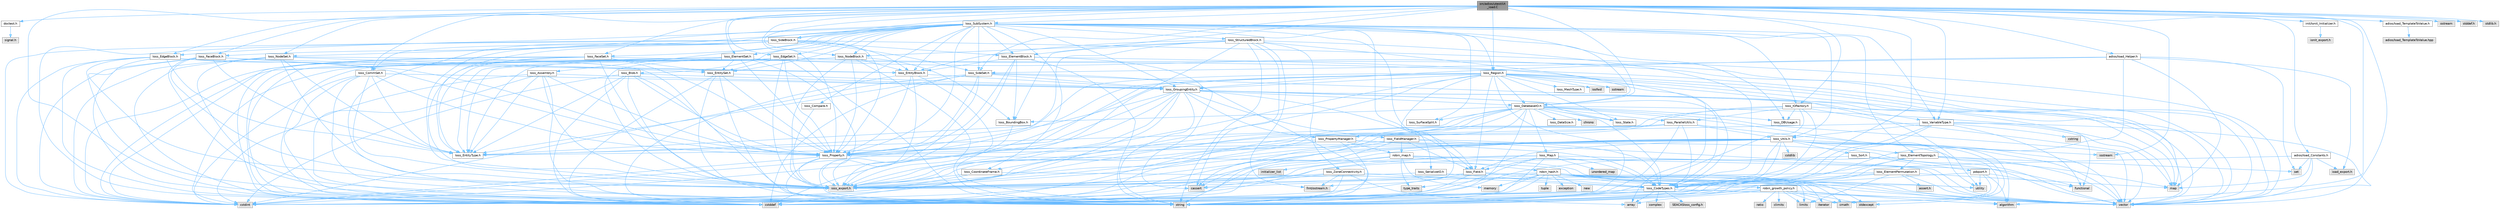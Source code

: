 digraph "src/adios/utest/Ut_ioad.C"
{
 // INTERACTIVE_SVG=YES
 // LATEX_PDF_SIZE
  bgcolor="transparent";
  edge [fontname=Helvetica,fontsize=10,labelfontname=Helvetica,labelfontsize=10];
  node [fontname=Helvetica,fontsize=10,shape=box,height=0.2,width=0.4];
  Node1 [id="Node000001",label="src/adios/utest/Ut\l_ioad.C",height=0.2,width=0.4,color="gray40", fillcolor="grey60", style="filled", fontcolor="black",tooltip=" "];
  Node1 -> Node2 [id="edge1_Node000001_Node000002",color="steelblue1",style="solid",tooltip=" "];
  Node2 [id="Node000002",label="doctest.h",height=0.2,width=0.4,color="grey40", fillcolor="white", style="filled",URL="$doctest_8h.html",tooltip=" "];
  Node2 -> Node3 [id="edge2_Node000002_Node000003",color="steelblue1",style="solid",tooltip=" "];
  Node3 [id="Node000003",label="signal.h",height=0.2,width=0.4,color="grey60", fillcolor="#E0E0E0", style="filled",tooltip=" "];
  Node1 -> Node4 [id="edge3_Node000001_Node000004",color="steelblue1",style="solid",tooltip=" "];
  Node4 [id="Node000004",label="Ioss_CodeTypes.h",height=0.2,width=0.4,color="grey40", fillcolor="white", style="filled",URL="$Ioss__CodeTypes_8h.html",tooltip=" "];
  Node4 -> Node5 [id="edge4_Node000004_Node000005",color="steelblue1",style="solid",tooltip=" "];
  Node5 [id="Node000005",label="array",height=0.2,width=0.4,color="grey60", fillcolor="#E0E0E0", style="filled",tooltip=" "];
  Node4 -> Node6 [id="edge5_Node000004_Node000006",color="steelblue1",style="solid",tooltip=" "];
  Node6 [id="Node000006",label="cstddef",height=0.2,width=0.4,color="grey60", fillcolor="#E0E0E0", style="filled",tooltip=" "];
  Node4 -> Node7 [id="edge6_Node000004_Node000007",color="steelblue1",style="solid",tooltip=" "];
  Node7 [id="Node000007",label="cstdint",height=0.2,width=0.4,color="grey60", fillcolor="#E0E0E0", style="filled",tooltip=" "];
  Node4 -> Node8 [id="edge7_Node000004_Node000008",color="steelblue1",style="solid",tooltip=" "];
  Node8 [id="Node000008",label="string",height=0.2,width=0.4,color="grey60", fillcolor="#E0E0E0", style="filled",tooltip=" "];
  Node4 -> Node9 [id="edge8_Node000004_Node000009",color="steelblue1",style="solid",tooltip=" "];
  Node9 [id="Node000009",label="vector",height=0.2,width=0.4,color="grey60", fillcolor="#E0E0E0", style="filled",tooltip=" "];
  Node4 -> Node10 [id="edge9_Node000004_Node000010",color="steelblue1",style="solid",tooltip=" "];
  Node10 [id="Node000010",label="SEACASIoss_config.h",height=0.2,width=0.4,color="grey60", fillcolor="#E0E0E0", style="filled",tooltip=" "];
  Node4 -> Node11 [id="edge10_Node000004_Node000011",color="steelblue1",style="solid",tooltip=" "];
  Node11 [id="Node000011",label="complex",height=0.2,width=0.4,color="grey60", fillcolor="#E0E0E0", style="filled",tooltip=" "];
  Node1 -> Node12 [id="edge11_Node000001_Node000012",color="steelblue1",style="solid",tooltip=" "];
  Node12 [id="Node000012",label="Ioss_CommSet.h",height=0.2,width=0.4,color="grey40", fillcolor="white", style="filled",URL="$Ioss__CommSet_8h.html",tooltip=" "];
  Node12 -> Node13 [id="edge12_Node000012_Node000013",color="steelblue1",style="solid",tooltip=" "];
  Node13 [id="Node000013",label="ioss_export.h",height=0.2,width=0.4,color="grey60", fillcolor="#E0E0E0", style="filled",tooltip=" "];
  Node12 -> Node14 [id="edge13_Node000012_Node000014",color="steelblue1",style="solid",tooltip=" "];
  Node14 [id="Node000014",label="Ioss_EntityType.h",height=0.2,width=0.4,color="grey40", fillcolor="white", style="filled",URL="$Ioss__EntityType_8h.html",tooltip=" "];
  Node12 -> Node15 [id="edge14_Node000012_Node000015",color="steelblue1",style="solid",tooltip=" "];
  Node15 [id="Node000015",label="Ioss_GroupingEntity.h",height=0.2,width=0.4,color="grey40", fillcolor="white", style="filled",URL="$Ioss__GroupingEntity_8h.html",tooltip=" "];
  Node15 -> Node13 [id="edge15_Node000015_Node000013",color="steelblue1",style="solid",tooltip=" "];
  Node15 -> Node4 [id="edge16_Node000015_Node000004",color="steelblue1",style="solid",tooltip=" "];
  Node15 -> Node16 [id="edge17_Node000015_Node000016",color="steelblue1",style="solid",tooltip=" "];
  Node16 [id="Node000016",label="Ioss_DatabaseIO.h",height=0.2,width=0.4,color="grey40", fillcolor="white", style="filled",URL="$Ioss__DatabaseIO_8h.html",tooltip=" "];
  Node16 -> Node13 [id="edge18_Node000016_Node000013",color="steelblue1",style="solid",tooltip=" "];
  Node16 -> Node17 [id="edge19_Node000016_Node000017",color="steelblue1",style="solid",tooltip=" "];
  Node17 [id="Node000017",label="Ioss_BoundingBox.h",height=0.2,width=0.4,color="grey40", fillcolor="white", style="filled",URL="$Ioss__BoundingBox_8h.html",tooltip=" "];
  Node17 -> Node13 [id="edge20_Node000017_Node000013",color="steelblue1",style="solid",tooltip=" "];
  Node16 -> Node4 [id="edge21_Node000016_Node000004",color="steelblue1",style="solid",tooltip=" "];
  Node16 -> Node18 [id="edge22_Node000016_Node000018",color="steelblue1",style="solid",tooltip=" "];
  Node18 [id="Node000018",label="Ioss_DBUsage.h",height=0.2,width=0.4,color="grey40", fillcolor="white", style="filled",URL="$Ioss__DBUsage_8h.html",tooltip=" "];
  Node16 -> Node19 [id="edge23_Node000016_Node000019",color="steelblue1",style="solid",tooltip=" "];
  Node19 [id="Node000019",label="Ioss_DataSize.h",height=0.2,width=0.4,color="grey40", fillcolor="white", style="filled",URL="$Ioss__DataSize_8h.html",tooltip=" "];
  Node16 -> Node14 [id="edge24_Node000016_Node000014",color="steelblue1",style="solid",tooltip=" "];
  Node16 -> Node20 [id="edge25_Node000016_Node000020",color="steelblue1",style="solid",tooltip=" "];
  Node20 [id="Node000020",label="Ioss_Map.h",height=0.2,width=0.4,color="grey40", fillcolor="white", style="filled",URL="$Ioss__Map_8h.html",tooltip=" "];
  Node20 -> Node13 [id="edge26_Node000020_Node000013",color="steelblue1",style="solid",tooltip=" "];
  Node20 -> Node4 [id="edge27_Node000020_Node000004",color="steelblue1",style="solid",tooltip=" "];
  Node20 -> Node21 [id="edge28_Node000020_Node000021",color="steelblue1",style="solid",tooltip=" "];
  Node21 [id="Node000021",label="Ioss_Field.h",height=0.2,width=0.4,color="grey40", fillcolor="white", style="filled",URL="$Ioss__Field_8h.html",tooltip=" "];
  Node21 -> Node13 [id="edge29_Node000021_Node000013",color="steelblue1",style="solid",tooltip=" "];
  Node21 -> Node4 [id="edge30_Node000021_Node000004",color="steelblue1",style="solid",tooltip=" "];
  Node21 -> Node6 [id="edge31_Node000021_Node000006",color="steelblue1",style="solid",tooltip=" "];
  Node21 -> Node8 [id="edge32_Node000021_Node000008",color="steelblue1",style="solid",tooltip=" "];
  Node21 -> Node9 [id="edge33_Node000021_Node000009",color="steelblue1",style="solid",tooltip=" "];
  Node20 -> Node6 [id="edge34_Node000020_Node000006",color="steelblue1",style="solid",tooltip=" "];
  Node20 -> Node7 [id="edge35_Node000020_Node000007",color="steelblue1",style="solid",tooltip=" "];
  Node20 -> Node8 [id="edge36_Node000020_Node000008",color="steelblue1",style="solid",tooltip=" "];
  Node20 -> Node9 [id="edge37_Node000020_Node000009",color="steelblue1",style="solid",tooltip=" "];
  Node20 -> Node22 [id="edge38_Node000020_Node000022",color="steelblue1",style="solid",tooltip=" "];
  Node22 [id="Node000022",label="unordered_map",height=0.2,width=0.4,color="grey60", fillcolor="#E0E0E0", style="filled",tooltip=" "];
  Node16 -> Node23 [id="edge39_Node000016_Node000023",color="steelblue1",style="solid",tooltip=" "];
  Node23 [id="Node000023",label="Ioss_ParallelUtils.h",height=0.2,width=0.4,color="grey40", fillcolor="white", style="filled",URL="$Ioss__ParallelUtils_8h.html",tooltip=" "];
  Node23 -> Node13 [id="edge40_Node000023_Node000013",color="steelblue1",style="solid",tooltip=" "];
  Node23 -> Node4 [id="edge41_Node000023_Node000004",color="steelblue1",style="solid",tooltip=" "];
  Node23 -> Node24 [id="edge42_Node000023_Node000024",color="steelblue1",style="solid",tooltip=" "];
  Node24 [id="Node000024",label="Ioss_Utils.h",height=0.2,width=0.4,color="grey40", fillcolor="white", style="filled",URL="$Ioss__Utils_8h.html",tooltip=" "];
  Node24 -> Node13 [id="edge43_Node000024_Node000013",color="steelblue1",style="solid",tooltip=" "];
  Node24 -> Node4 [id="edge44_Node000024_Node000004",color="steelblue1",style="solid",tooltip=" "];
  Node24 -> Node25 [id="edge45_Node000024_Node000025",color="steelblue1",style="solid",tooltip=" "];
  Node25 [id="Node000025",label="Ioss_ElementTopology.h",height=0.2,width=0.4,color="grey40", fillcolor="white", style="filled",URL="$Ioss__ElementTopology_8h.html",tooltip=" "];
  Node25 -> Node13 [id="edge46_Node000025_Node000013",color="steelblue1",style="solid",tooltip=" "];
  Node25 -> Node4 [id="edge47_Node000025_Node000004",color="steelblue1",style="solid",tooltip=" "];
  Node25 -> Node26 [id="edge48_Node000025_Node000026",color="steelblue1",style="solid",tooltip=" "];
  Node26 [id="Node000026",label="Ioss_ElementPermutation.h",height=0.2,width=0.4,color="grey40", fillcolor="white", style="filled",URL="$Ioss__ElementPermutation_8h.html",tooltip=" "];
  Node26 -> Node13 [id="edge49_Node000026_Node000013",color="steelblue1",style="solid",tooltip=" "];
  Node26 -> Node4 [id="edge50_Node000026_Node000004",color="steelblue1",style="solid",tooltip=" "];
  Node26 -> Node27 [id="edge51_Node000026_Node000027",color="steelblue1",style="solid",tooltip=" "];
  Node27 [id="Node000027",label="assert.h",height=0.2,width=0.4,color="grey60", fillcolor="#E0E0E0", style="filled",tooltip=" "];
  Node26 -> Node28 [id="edge52_Node000026_Node000028",color="steelblue1",style="solid",tooltip=" "];
  Node28 [id="Node000028",label="limits",height=0.2,width=0.4,color="grey60", fillcolor="#E0E0E0", style="filled",tooltip=" "];
  Node26 -> Node29 [id="edge53_Node000026_Node000029",color="steelblue1",style="solid",tooltip=" "];
  Node29 [id="Node000029",label="map",height=0.2,width=0.4,color="grey60", fillcolor="#E0E0E0", style="filled",tooltip=" "];
  Node26 -> Node8 [id="edge54_Node000026_Node000008",color="steelblue1",style="solid",tooltip=" "];
  Node26 -> Node9 [id="edge55_Node000026_Node000009",color="steelblue1",style="solid",tooltip=" "];
  Node25 -> Node29 [id="edge56_Node000025_Node000029",color="steelblue1",style="solid",tooltip=" "];
  Node25 -> Node30 [id="edge57_Node000025_Node000030",color="steelblue1",style="solid",tooltip=" "];
  Node30 [id="Node000030",label="set",height=0.2,width=0.4,color="grey60", fillcolor="#E0E0E0", style="filled",tooltip=" "];
  Node25 -> Node8 [id="edge58_Node000025_Node000008",color="steelblue1",style="solid",tooltip=" "];
  Node25 -> Node9 [id="edge59_Node000025_Node000009",color="steelblue1",style="solid",tooltip=" "];
  Node24 -> Node14 [id="edge60_Node000024_Node000014",color="steelblue1",style="solid",tooltip=" "];
  Node24 -> Node21 [id="edge61_Node000024_Node000021",color="steelblue1",style="solid",tooltip=" "];
  Node24 -> Node31 [id="edge62_Node000024_Node000031",color="steelblue1",style="solid",tooltip=" "];
  Node31 [id="Node000031",label="Ioss_Property.h",height=0.2,width=0.4,color="grey40", fillcolor="white", style="filled",URL="$Ioss__Property_8h.html",tooltip=" "];
  Node31 -> Node13 [id="edge63_Node000031_Node000013",color="steelblue1",style="solid",tooltip=" "];
  Node31 -> Node7 [id="edge64_Node000031_Node000007",color="steelblue1",style="solid",tooltip=" "];
  Node31 -> Node8 [id="edge65_Node000031_Node000008",color="steelblue1",style="solid",tooltip=" "];
  Node31 -> Node9 [id="edge66_Node000031_Node000009",color="steelblue1",style="solid",tooltip=" "];
  Node24 -> Node32 [id="edge67_Node000024_Node000032",color="steelblue1",style="solid",tooltip=" "];
  Node32 [id="Node000032",label="Ioss_Sort.h",height=0.2,width=0.4,color="grey40", fillcolor="white", style="filled",URL="$Ioss__Sort_8h.html",tooltip=" "];
  Node32 -> Node33 [id="edge68_Node000032_Node000033",color="steelblue1",style="solid",tooltip=" "];
  Node33 [id="Node000033",label="pdqsort.h",height=0.2,width=0.4,color="grey40", fillcolor="white", style="filled",URL="$pdqsort_8h.html",tooltip=" "];
  Node33 -> Node34 [id="edge69_Node000033_Node000034",color="steelblue1",style="solid",tooltip=" "];
  Node34 [id="Node000034",label="algorithm",height=0.2,width=0.4,color="grey60", fillcolor="#E0E0E0", style="filled",tooltip=" "];
  Node33 -> Node6 [id="edge70_Node000033_Node000006",color="steelblue1",style="solid",tooltip=" "];
  Node33 -> Node35 [id="edge71_Node000033_Node000035",color="steelblue1",style="solid",tooltip=" "];
  Node35 [id="Node000035",label="functional",height=0.2,width=0.4,color="grey60", fillcolor="#E0E0E0", style="filled",tooltip=" "];
  Node33 -> Node36 [id="edge72_Node000033_Node000036",color="steelblue1",style="solid",tooltip=" "];
  Node36 [id="Node000036",label="iterator",height=0.2,width=0.4,color="grey60", fillcolor="#E0E0E0", style="filled",tooltip=" "];
  Node33 -> Node37 [id="edge73_Node000033_Node000037",color="steelblue1",style="solid",tooltip=" "];
  Node37 [id="Node000037",label="utility",height=0.2,width=0.4,color="grey60", fillcolor="#E0E0E0", style="filled",tooltip=" "];
  Node32 -> Node6 [id="edge74_Node000032_Node000006",color="steelblue1",style="solid",tooltip=" "];
  Node32 -> Node9 [id="edge75_Node000032_Node000009",color="steelblue1",style="solid",tooltip=" "];
  Node24 -> Node34 [id="edge76_Node000024_Node000034",color="steelblue1",style="solid",tooltip=" "];
  Node24 -> Node38 [id="edge77_Node000024_Node000038",color="steelblue1",style="solid",tooltip=" "];
  Node38 [id="Node000038",label="cassert",height=0.2,width=0.4,color="grey60", fillcolor="#E0E0E0", style="filled",tooltip=" "];
  Node24 -> Node39 [id="edge78_Node000024_Node000039",color="steelblue1",style="solid",tooltip=" "];
  Node39 [id="Node000039",label="cmath",height=0.2,width=0.4,color="grey60", fillcolor="#E0E0E0", style="filled",tooltip=" "];
  Node24 -> Node6 [id="edge79_Node000024_Node000006",color="steelblue1",style="solid",tooltip=" "];
  Node24 -> Node7 [id="edge80_Node000024_Node000007",color="steelblue1",style="solid",tooltip=" "];
  Node24 -> Node40 [id="edge81_Node000024_Node000040",color="steelblue1",style="solid",tooltip=" "];
  Node40 [id="Node000040",label="cstdlib",height=0.2,width=0.4,color="grey60", fillcolor="#E0E0E0", style="filled",tooltip=" "];
  Node24 -> Node41 [id="edge82_Node000024_Node000041",color="steelblue1",style="solid",tooltip=" "];
  Node41 [id="Node000041",label="iostream",height=0.2,width=0.4,color="grey60", fillcolor="#E0E0E0", style="filled",tooltip=" "];
  Node24 -> Node42 [id="edge83_Node000024_Node000042",color="steelblue1",style="solid",tooltip=" "];
  Node42 [id="Node000042",label="stdexcept",height=0.2,width=0.4,color="grey60", fillcolor="#E0E0E0", style="filled",tooltip=" "];
  Node24 -> Node8 [id="edge84_Node000024_Node000008",color="steelblue1",style="solid",tooltip=" "];
  Node24 -> Node9 [id="edge85_Node000024_Node000009",color="steelblue1",style="solid",tooltip=" "];
  Node23 -> Node38 [id="edge86_Node000023_Node000038",color="steelblue1",style="solid",tooltip=" "];
  Node23 -> Node6 [id="edge87_Node000023_Node000006",color="steelblue1",style="solid",tooltip=" "];
  Node23 -> Node8 [id="edge88_Node000023_Node000008",color="steelblue1",style="solid",tooltip=" "];
  Node23 -> Node9 [id="edge89_Node000023_Node000009",color="steelblue1",style="solid",tooltip=" "];
  Node16 -> Node43 [id="edge90_Node000016_Node000043",color="steelblue1",style="solid",tooltip=" "];
  Node43 [id="Node000043",label="Ioss_PropertyManager.h",height=0.2,width=0.4,color="grey40", fillcolor="white", style="filled",URL="$Ioss__PropertyManager_8h.html",tooltip=" "];
  Node43 -> Node13 [id="edge91_Node000043_Node000013",color="steelblue1",style="solid",tooltip=" "];
  Node43 -> Node4 [id="edge92_Node000043_Node000004",color="steelblue1",style="solid",tooltip=" "];
  Node43 -> Node31 [id="edge93_Node000043_Node000031",color="steelblue1",style="solid",tooltip=" "];
  Node43 -> Node6 [id="edge94_Node000043_Node000006",color="steelblue1",style="solid",tooltip=" "];
  Node43 -> Node8 [id="edge95_Node000043_Node000008",color="steelblue1",style="solid",tooltip=" "];
  Node43 -> Node9 [id="edge96_Node000043_Node000009",color="steelblue1",style="solid",tooltip=" "];
  Node43 -> Node44 [id="edge97_Node000043_Node000044",color="steelblue1",style="solid",tooltip=" "];
  Node44 [id="Node000044",label="robin_map.h",height=0.2,width=0.4,color="grey40", fillcolor="white", style="filled",URL="$robin__map_8h.html",tooltip=" "];
  Node44 -> Node6 [id="edge98_Node000044_Node000006",color="steelblue1",style="solid",tooltip=" "];
  Node44 -> Node35 [id="edge99_Node000044_Node000035",color="steelblue1",style="solid",tooltip=" "];
  Node44 -> Node45 [id="edge100_Node000044_Node000045",color="steelblue1",style="solid",tooltip=" "];
  Node45 [id="Node000045",label="initializer_list",height=0.2,width=0.4,color="grey60", fillcolor="#E0E0E0", style="filled",tooltip=" "];
  Node44 -> Node46 [id="edge101_Node000044_Node000046",color="steelblue1",style="solid",tooltip=" "];
  Node46 [id="Node000046",label="memory",height=0.2,width=0.4,color="grey60", fillcolor="#E0E0E0", style="filled",tooltip=" "];
  Node44 -> Node47 [id="edge102_Node000044_Node000047",color="steelblue1",style="solid",tooltip=" "];
  Node47 [id="Node000047",label="type_traits",height=0.2,width=0.4,color="grey60", fillcolor="#E0E0E0", style="filled",tooltip=" "];
  Node44 -> Node37 [id="edge103_Node000044_Node000037",color="steelblue1",style="solid",tooltip=" "];
  Node44 -> Node48 [id="edge104_Node000044_Node000048",color="steelblue1",style="solid",tooltip=" "];
  Node48 [id="Node000048",label="robin_hash.h",height=0.2,width=0.4,color="grey40", fillcolor="white", style="filled",URL="$robin__hash_8h.html",tooltip=" "];
  Node48 -> Node34 [id="edge105_Node000048_Node000034",color="steelblue1",style="solid",tooltip=" "];
  Node48 -> Node38 [id="edge106_Node000048_Node000038",color="steelblue1",style="solid",tooltip=" "];
  Node48 -> Node39 [id="edge107_Node000048_Node000039",color="steelblue1",style="solid",tooltip=" "];
  Node48 -> Node6 [id="edge108_Node000048_Node000006",color="steelblue1",style="solid",tooltip=" "];
  Node48 -> Node7 [id="edge109_Node000048_Node000007",color="steelblue1",style="solid",tooltip=" "];
  Node48 -> Node49 [id="edge110_Node000048_Node000049",color="steelblue1",style="solid",tooltip=" "];
  Node49 [id="Node000049",label="exception",height=0.2,width=0.4,color="grey60", fillcolor="#E0E0E0", style="filled",tooltip=" "];
  Node48 -> Node36 [id="edge111_Node000048_Node000036",color="steelblue1",style="solid",tooltip=" "];
  Node48 -> Node28 [id="edge112_Node000048_Node000028",color="steelblue1",style="solid",tooltip=" "];
  Node48 -> Node46 [id="edge113_Node000048_Node000046",color="steelblue1",style="solid",tooltip=" "];
  Node48 -> Node50 [id="edge114_Node000048_Node000050",color="steelblue1",style="solid",tooltip=" "];
  Node50 [id="Node000050",label="new",height=0.2,width=0.4,color="grey60", fillcolor="#E0E0E0", style="filled",tooltip=" "];
  Node48 -> Node42 [id="edge115_Node000048_Node000042",color="steelblue1",style="solid",tooltip=" "];
  Node48 -> Node51 [id="edge116_Node000048_Node000051",color="steelblue1",style="solid",tooltip=" "];
  Node51 [id="Node000051",label="tuple",height=0.2,width=0.4,color="grey60", fillcolor="#E0E0E0", style="filled",tooltip=" "];
  Node48 -> Node47 [id="edge117_Node000048_Node000047",color="steelblue1",style="solid",tooltip=" "];
  Node48 -> Node37 [id="edge118_Node000048_Node000037",color="steelblue1",style="solid",tooltip=" "];
  Node48 -> Node9 [id="edge119_Node000048_Node000009",color="steelblue1",style="solid",tooltip=" "];
  Node48 -> Node52 [id="edge120_Node000048_Node000052",color="steelblue1",style="solid",tooltip=" "];
  Node52 [id="Node000052",label="robin_growth_policy.h",height=0.2,width=0.4,color="grey40", fillcolor="white", style="filled",URL="$robin__growth__policy_8h.html",tooltip=" "];
  Node52 -> Node34 [id="edge121_Node000052_Node000034",color="steelblue1",style="solid",tooltip=" "];
  Node52 -> Node5 [id="edge122_Node000052_Node000005",color="steelblue1",style="solid",tooltip=" "];
  Node52 -> Node53 [id="edge123_Node000052_Node000053",color="steelblue1",style="solid",tooltip=" "];
  Node53 [id="Node000053",label="climits",height=0.2,width=0.4,color="grey60", fillcolor="#E0E0E0", style="filled",tooltip=" "];
  Node52 -> Node39 [id="edge124_Node000052_Node000039",color="steelblue1",style="solid",tooltip=" "];
  Node52 -> Node6 [id="edge125_Node000052_Node000006",color="steelblue1",style="solid",tooltip=" "];
  Node52 -> Node7 [id="edge126_Node000052_Node000007",color="steelblue1",style="solid",tooltip=" "];
  Node52 -> Node36 [id="edge127_Node000052_Node000036",color="steelblue1",style="solid",tooltip=" "];
  Node52 -> Node28 [id="edge128_Node000052_Node000028",color="steelblue1",style="solid",tooltip=" "];
  Node52 -> Node54 [id="edge129_Node000052_Node000054",color="steelblue1",style="solid",tooltip=" "];
  Node54 [id="Node000054",label="ratio",height=0.2,width=0.4,color="grey60", fillcolor="#E0E0E0", style="filled",tooltip=" "];
  Node52 -> Node42 [id="edge130_Node000052_Node000042",color="steelblue1",style="solid",tooltip=" "];
  Node16 -> Node55 [id="edge131_Node000016_Node000055",color="steelblue1",style="solid",tooltip=" "];
  Node55 [id="Node000055",label="Ioss_State.h",height=0.2,width=0.4,color="grey40", fillcolor="white", style="filled",URL="$Ioss__State_8h.html",tooltip=" "];
  Node16 -> Node56 [id="edge132_Node000016_Node000056",color="steelblue1",style="solid",tooltip=" "];
  Node56 [id="Node000056",label="Ioss_SurfaceSplit.h",height=0.2,width=0.4,color="grey40", fillcolor="white", style="filled",URL="$Ioss__SurfaceSplit_8h.html",tooltip=" "];
  Node16 -> Node57 [id="edge133_Node000016_Node000057",color="steelblue1",style="solid",tooltip=" "];
  Node57 [id="Node000057",label="chrono",height=0.2,width=0.4,color="grey60", fillcolor="#E0E0E0", style="filled",tooltip=" "];
  Node16 -> Node6 [id="edge134_Node000016_Node000006",color="steelblue1",style="solid",tooltip=" "];
  Node16 -> Node7 [id="edge135_Node000016_Node000007",color="steelblue1",style="solid",tooltip=" "];
  Node16 -> Node29 [id="edge136_Node000016_Node000029",color="steelblue1",style="solid",tooltip=" "];
  Node16 -> Node8 [id="edge137_Node000016_Node000008",color="steelblue1",style="solid",tooltip=" "];
  Node16 -> Node37 [id="edge138_Node000016_Node000037",color="steelblue1",style="solid",tooltip=" "];
  Node16 -> Node9 [id="edge139_Node000016_Node000009",color="steelblue1",style="solid",tooltip=" "];
  Node15 -> Node14 [id="edge140_Node000015_Node000014",color="steelblue1",style="solid",tooltip=" "];
  Node15 -> Node21 [id="edge141_Node000015_Node000021",color="steelblue1",style="solid",tooltip=" "];
  Node15 -> Node58 [id="edge142_Node000015_Node000058",color="steelblue1",style="solid",tooltip=" "];
  Node58 [id="Node000058",label="Ioss_FieldManager.h",height=0.2,width=0.4,color="grey40", fillcolor="white", style="filled",URL="$Ioss__FieldManager_8h.html",tooltip=" "];
  Node58 -> Node13 [id="edge143_Node000058_Node000013",color="steelblue1",style="solid",tooltip=" "];
  Node58 -> Node4 [id="edge144_Node000058_Node000004",color="steelblue1",style="solid",tooltip=" "];
  Node58 -> Node21 [id="edge145_Node000058_Node000021",color="steelblue1",style="solid",tooltip=" "];
  Node58 -> Node6 [id="edge146_Node000058_Node000006",color="steelblue1",style="solid",tooltip=" "];
  Node58 -> Node8 [id="edge147_Node000058_Node000008",color="steelblue1",style="solid",tooltip=" "];
  Node58 -> Node9 [id="edge148_Node000058_Node000009",color="steelblue1",style="solid",tooltip=" "];
  Node58 -> Node44 [id="edge149_Node000058_Node000044",color="steelblue1",style="solid",tooltip=" "];
  Node15 -> Node31 [id="edge150_Node000015_Node000031",color="steelblue1",style="solid",tooltip=" "];
  Node15 -> Node43 [id="edge151_Node000015_Node000043",color="steelblue1",style="solid",tooltip=" "];
  Node15 -> Node55 [id="edge152_Node000015_Node000055",color="steelblue1",style="solid",tooltip=" "];
  Node15 -> Node59 [id="edge153_Node000015_Node000059",color="steelblue1",style="solid",tooltip=" "];
  Node59 [id="Node000059",label="Ioss_VariableType.h",height=0.2,width=0.4,color="grey40", fillcolor="white", style="filled",URL="$Ioss__VariableType_8h.html",tooltip=" "];
  Node59 -> Node13 [id="edge154_Node000059_Node000013",color="steelblue1",style="solid",tooltip=" "];
  Node59 -> Node4 [id="edge155_Node000059_Node000004",color="steelblue1",style="solid",tooltip=" "];
  Node59 -> Node24 [id="edge156_Node000059_Node000024",color="steelblue1",style="solid",tooltip=" "];
  Node59 -> Node60 [id="edge157_Node000059_Node000060",color="steelblue1",style="solid",tooltip=" "];
  Node60 [id="Node000060",label="cstring",height=0.2,width=0.4,color="grey60", fillcolor="#E0E0E0", style="filled",tooltip=" "];
  Node59 -> Node35 [id="edge158_Node000059_Node000035",color="steelblue1",style="solid",tooltip=" "];
  Node59 -> Node29 [id="edge159_Node000059_Node000029",color="steelblue1",style="solid",tooltip=" "];
  Node59 -> Node8 [id="edge160_Node000059_Node000008",color="steelblue1",style="solid",tooltip=" "];
  Node59 -> Node9 [id="edge161_Node000059_Node000009",color="steelblue1",style="solid",tooltip=" "];
  Node15 -> Node6 [id="edge162_Node000015_Node000006",color="steelblue1",style="solid",tooltip=" "];
  Node15 -> Node7 [id="edge163_Node000015_Node000007",color="steelblue1",style="solid",tooltip=" "];
  Node15 -> Node8 [id="edge164_Node000015_Node000008",color="steelblue1",style="solid",tooltip=" "];
  Node15 -> Node9 [id="edge165_Node000015_Node000009",color="steelblue1",style="solid",tooltip=" "];
  Node12 -> Node31 [id="edge166_Node000012_Node000031",color="steelblue1",style="solid",tooltip=" "];
  Node12 -> Node6 [id="edge167_Node000012_Node000006",color="steelblue1",style="solid",tooltip=" "];
  Node12 -> Node7 [id="edge168_Node000012_Node000007",color="steelblue1",style="solid",tooltip=" "];
  Node12 -> Node8 [id="edge169_Node000012_Node000008",color="steelblue1",style="solid",tooltip=" "];
  Node1 -> Node61 [id="edge170_Node000001_Node000061",color="steelblue1",style="solid",tooltip=" "];
  Node61 [id="Node000061",label="Ioss_EdgeBlock.h",height=0.2,width=0.4,color="grey40", fillcolor="white", style="filled",URL="$Ioss__EdgeBlock_8h.html",tooltip=" "];
  Node61 -> Node13 [id="edge171_Node000061_Node000013",color="steelblue1",style="solid",tooltip=" "];
  Node61 -> Node14 [id="edge172_Node000061_Node000014",color="steelblue1",style="solid",tooltip=" "];
  Node61 -> Node62 [id="edge173_Node000061_Node000062",color="steelblue1",style="solid",tooltip=" "];
  Node62 [id="Node000062",label="Ioss_EntityBlock.h",height=0.2,width=0.4,color="grey40", fillcolor="white", style="filled",URL="$Ioss__EntityBlock_8h.html",tooltip=" "];
  Node62 -> Node13 [id="edge174_Node000062_Node000013",color="steelblue1",style="solid",tooltip=" "];
  Node62 -> Node15 [id="edge175_Node000062_Node000015",color="steelblue1",style="solid",tooltip=" "];
  Node62 -> Node31 [id="edge176_Node000062_Node000031",color="steelblue1",style="solid",tooltip=" "];
  Node62 -> Node6 [id="edge177_Node000062_Node000006",color="steelblue1",style="solid",tooltip=" "];
  Node62 -> Node8 [id="edge178_Node000062_Node000008",color="steelblue1",style="solid",tooltip=" "];
  Node61 -> Node31 [id="edge179_Node000061_Node000031",color="steelblue1",style="solid",tooltip=" "];
  Node61 -> Node6 [id="edge180_Node000061_Node000006",color="steelblue1",style="solid",tooltip=" "];
  Node61 -> Node7 [id="edge181_Node000061_Node000007",color="steelblue1",style="solid",tooltip=" "];
  Node61 -> Node8 [id="edge182_Node000061_Node000008",color="steelblue1",style="solid",tooltip=" "];
  Node1 -> Node63 [id="edge183_Node000001_Node000063",color="steelblue1",style="solid",tooltip=" "];
  Node63 [id="Node000063",label="Ioss_EdgeSet.h",height=0.2,width=0.4,color="grey40", fillcolor="white", style="filled",URL="$Ioss__EdgeSet_8h.html",tooltip=" "];
  Node63 -> Node13 [id="edge184_Node000063_Node000013",color="steelblue1",style="solid",tooltip=" "];
  Node63 -> Node14 [id="edge185_Node000063_Node000014",color="steelblue1",style="solid",tooltip=" "];
  Node63 -> Node31 [id="edge186_Node000063_Node000031",color="steelblue1",style="solid",tooltip=" "];
  Node63 -> Node64 [id="edge187_Node000063_Node000064",color="steelblue1",style="solid",tooltip=" "];
  Node64 [id="Node000064",label="Ioss_EntitySet.h",height=0.2,width=0.4,color="grey40", fillcolor="white", style="filled",URL="$Ioss__EntitySet_8h.html",tooltip=" "];
  Node64 -> Node13 [id="edge188_Node000064_Node000013",color="steelblue1",style="solid",tooltip=" "];
  Node64 -> Node15 [id="edge189_Node000064_Node000015",color="steelblue1",style="solid",tooltip=" "];
  Node64 -> Node31 [id="edge190_Node000064_Node000031",color="steelblue1",style="solid",tooltip=" "];
  Node64 -> Node6 [id="edge191_Node000064_Node000006",color="steelblue1",style="solid",tooltip=" "];
  Node64 -> Node8 [id="edge192_Node000064_Node000008",color="steelblue1",style="solid",tooltip=" "];
  Node63 -> Node6 [id="edge193_Node000063_Node000006",color="steelblue1",style="solid",tooltip=" "];
  Node63 -> Node7 [id="edge194_Node000063_Node000007",color="steelblue1",style="solid",tooltip=" "];
  Node63 -> Node8 [id="edge195_Node000063_Node000008",color="steelblue1",style="solid",tooltip=" "];
  Node63 -> Node9 [id="edge196_Node000063_Node000009",color="steelblue1",style="solid",tooltip=" "];
  Node1 -> Node65 [id="edge197_Node000001_Node000065",color="steelblue1",style="solid",tooltip=" "];
  Node65 [id="Node000065",label="Ioss_ElementBlock.h",height=0.2,width=0.4,color="grey40", fillcolor="white", style="filled",URL="$Ioss__ElementBlock_8h.html",tooltip=" "];
  Node65 -> Node13 [id="edge198_Node000065_Node000013",color="steelblue1",style="solid",tooltip=" "];
  Node65 -> Node17 [id="edge199_Node000065_Node000017",color="steelblue1",style="solid",tooltip=" "];
  Node65 -> Node4 [id="edge200_Node000065_Node000004",color="steelblue1",style="solid",tooltip=" "];
  Node65 -> Node62 [id="edge201_Node000065_Node000062",color="steelblue1",style="solid",tooltip=" "];
  Node65 -> Node31 [id="edge202_Node000065_Node000031",color="steelblue1",style="solid",tooltip=" "];
  Node65 -> Node38 [id="edge203_Node000065_Node000038",color="steelblue1",style="solid",tooltip=" "];
  Node65 -> Node8 [id="edge204_Node000065_Node000008",color="steelblue1",style="solid",tooltip=" "];
  Node1 -> Node66 [id="edge205_Node000001_Node000066",color="steelblue1",style="solid",tooltip=" "];
  Node66 [id="Node000066",label="Ioss_ElementSet.h",height=0.2,width=0.4,color="grey40", fillcolor="white", style="filled",URL="$Ioss__ElementSet_8h.html",tooltip=" "];
  Node66 -> Node13 [id="edge206_Node000066_Node000013",color="steelblue1",style="solid",tooltip=" "];
  Node66 -> Node14 [id="edge207_Node000066_Node000014",color="steelblue1",style="solid",tooltip=" "];
  Node66 -> Node31 [id="edge208_Node000066_Node000031",color="steelblue1",style="solid",tooltip=" "];
  Node66 -> Node64 [id="edge209_Node000066_Node000064",color="steelblue1",style="solid",tooltip=" "];
  Node66 -> Node6 [id="edge210_Node000066_Node000006",color="steelblue1",style="solid",tooltip=" "];
  Node66 -> Node7 [id="edge211_Node000066_Node000007",color="steelblue1",style="solid",tooltip=" "];
  Node66 -> Node8 [id="edge212_Node000066_Node000008",color="steelblue1",style="solid",tooltip=" "];
  Node66 -> Node9 [id="edge213_Node000066_Node000009",color="steelblue1",style="solid",tooltip=" "];
  Node1 -> Node67 [id="edge214_Node000001_Node000067",color="steelblue1",style="solid",tooltip=" "];
  Node67 [id="Node000067",label="Ioss_FaceBlock.h",height=0.2,width=0.4,color="grey40", fillcolor="white", style="filled",URL="$Ioss__FaceBlock_8h.html",tooltip=" "];
  Node67 -> Node13 [id="edge215_Node000067_Node000013",color="steelblue1",style="solid",tooltip=" "];
  Node67 -> Node14 [id="edge216_Node000067_Node000014",color="steelblue1",style="solid",tooltip=" "];
  Node67 -> Node62 [id="edge217_Node000067_Node000062",color="steelblue1",style="solid",tooltip=" "];
  Node67 -> Node31 [id="edge218_Node000067_Node000031",color="steelblue1",style="solid",tooltip=" "];
  Node67 -> Node6 [id="edge219_Node000067_Node000006",color="steelblue1",style="solid",tooltip=" "];
  Node67 -> Node7 [id="edge220_Node000067_Node000007",color="steelblue1",style="solid",tooltip=" "];
  Node67 -> Node8 [id="edge221_Node000067_Node000008",color="steelblue1",style="solid",tooltip=" "];
  Node1 -> Node68 [id="edge222_Node000001_Node000068",color="steelblue1",style="solid",tooltip=" "];
  Node68 [id="Node000068",label="Ioss_FaceSet.h",height=0.2,width=0.4,color="grey40", fillcolor="white", style="filled",URL="$Ioss__FaceSet_8h.html",tooltip=" "];
  Node68 -> Node13 [id="edge223_Node000068_Node000013",color="steelblue1",style="solid",tooltip=" "];
  Node68 -> Node14 [id="edge224_Node000068_Node000014",color="steelblue1",style="solid",tooltip=" "];
  Node68 -> Node31 [id="edge225_Node000068_Node000031",color="steelblue1",style="solid",tooltip=" "];
  Node68 -> Node64 [id="edge226_Node000068_Node000064",color="steelblue1",style="solid",tooltip=" "];
  Node68 -> Node6 [id="edge227_Node000068_Node000006",color="steelblue1",style="solid",tooltip=" "];
  Node68 -> Node7 [id="edge228_Node000068_Node000007",color="steelblue1",style="solid",tooltip=" "];
  Node68 -> Node8 [id="edge229_Node000068_Node000008",color="steelblue1",style="solid",tooltip=" "];
  Node68 -> Node9 [id="edge230_Node000068_Node000009",color="steelblue1",style="solid",tooltip=" "];
  Node1 -> Node69 [id="edge231_Node000001_Node000069",color="steelblue1",style="solid",tooltip=" "];
  Node69 [id="Node000069",label="Ioss_NodeBlock.h",height=0.2,width=0.4,color="grey40", fillcolor="white", style="filled",URL="$Ioss__NodeBlock_8h.html",tooltip=" "];
  Node69 -> Node13 [id="edge232_Node000069_Node000013",color="steelblue1",style="solid",tooltip=" "];
  Node69 -> Node17 [id="edge233_Node000069_Node000017",color="steelblue1",style="solid",tooltip=" "];
  Node69 -> Node62 [id="edge234_Node000069_Node000062",color="steelblue1",style="solid",tooltip=" "];
  Node69 -> Node14 [id="edge235_Node000069_Node000014",color="steelblue1",style="solid",tooltip=" "];
  Node69 -> Node31 [id="edge236_Node000069_Node000031",color="steelblue1",style="solid",tooltip=" "];
  Node69 -> Node6 [id="edge237_Node000069_Node000006",color="steelblue1",style="solid",tooltip=" "];
  Node69 -> Node7 [id="edge238_Node000069_Node000007",color="steelblue1",style="solid",tooltip=" "];
  Node69 -> Node8 [id="edge239_Node000069_Node000008",color="steelblue1",style="solid",tooltip=" "];
  Node1 -> Node70 [id="edge240_Node000001_Node000070",color="steelblue1",style="solid",tooltip=" "];
  Node70 [id="Node000070",label="Ioss_NodeSet.h",height=0.2,width=0.4,color="grey40", fillcolor="white", style="filled",URL="$Ioss__NodeSet_8h.html",tooltip=" "];
  Node70 -> Node13 [id="edge241_Node000070_Node000013",color="steelblue1",style="solid",tooltip=" "];
  Node70 -> Node14 [id="edge242_Node000070_Node000014",color="steelblue1",style="solid",tooltip=" "];
  Node70 -> Node31 [id="edge243_Node000070_Node000031",color="steelblue1",style="solid",tooltip=" "];
  Node70 -> Node64 [id="edge244_Node000070_Node000064",color="steelblue1",style="solid",tooltip=" "];
  Node70 -> Node6 [id="edge245_Node000070_Node000006",color="steelblue1",style="solid",tooltip=" "];
  Node70 -> Node7 [id="edge246_Node000070_Node000007",color="steelblue1",style="solid",tooltip=" "];
  Node70 -> Node8 [id="edge247_Node000070_Node000008",color="steelblue1",style="solid",tooltip=" "];
  Node1 -> Node31 [id="edge248_Node000001_Node000031",color="steelblue1",style="solid",tooltip=" "];
  Node1 -> Node71 [id="edge249_Node000001_Node000071",color="steelblue1",style="solid",tooltip=" "];
  Node71 [id="Node000071",label="Ioss_Region.h",height=0.2,width=0.4,color="grey40", fillcolor="white", style="filled",URL="$Ioss__Region_8h.html",tooltip=" "];
  Node71 -> Node13 [id="edge250_Node000071_Node000013",color="steelblue1",style="solid",tooltip=" "];
  Node71 -> Node72 [id="edge251_Node000071_Node000072",color="steelblue1",style="solid",tooltip=" "];
  Node72 [id="Node000072",label="Ioss_CoordinateFrame.h",height=0.2,width=0.4,color="grey40", fillcolor="white", style="filled",URL="$Ioss__CoordinateFrame_8h.html",tooltip=" "];
  Node72 -> Node13 [id="edge252_Node000072_Node000013",color="steelblue1",style="solid",tooltip=" "];
  Node72 -> Node7 [id="edge253_Node000072_Node000007",color="steelblue1",style="solid",tooltip=" "];
  Node72 -> Node9 [id="edge254_Node000072_Node000009",color="steelblue1",style="solid",tooltip=" "];
  Node71 -> Node16 [id="edge255_Node000071_Node000016",color="steelblue1",style="solid",tooltip=" "];
  Node71 -> Node14 [id="edge256_Node000071_Node000014",color="steelblue1",style="solid",tooltip=" "];
  Node71 -> Node21 [id="edge257_Node000071_Node000021",color="steelblue1",style="solid",tooltip=" "];
  Node71 -> Node15 [id="edge258_Node000071_Node000015",color="steelblue1",style="solid",tooltip=" "];
  Node71 -> Node73 [id="edge259_Node000071_Node000073",color="steelblue1",style="solid",tooltip=" "];
  Node73 [id="Node000073",label="Ioss_MeshType.h",height=0.2,width=0.4,color="grey40", fillcolor="white", style="filled",URL="$Ioss__MeshType_8h.html",tooltip=" "];
  Node71 -> Node31 [id="edge260_Node000071_Node000031",color="steelblue1",style="solid",tooltip=" "];
  Node71 -> Node55 [id="edge261_Node000071_Node000055",color="steelblue1",style="solid",tooltip=" "];
  Node71 -> Node6 [id="edge262_Node000071_Node000006",color="steelblue1",style="solid",tooltip=" "];
  Node71 -> Node7 [id="edge263_Node000071_Node000007",color="steelblue1",style="solid",tooltip=" "];
  Node71 -> Node35 [id="edge264_Node000071_Node000035",color="steelblue1",style="solid",tooltip=" "];
  Node71 -> Node74 [id="edge265_Node000071_Node000074",color="steelblue1",style="solid",tooltip=" "];
  Node74 [id="Node000074",label="iosfwd",height=0.2,width=0.4,color="grey60", fillcolor="#E0E0E0", style="filled",tooltip=" "];
  Node71 -> Node29 [id="edge266_Node000071_Node000029",color="steelblue1",style="solid",tooltip=" "];
  Node71 -> Node8 [id="edge267_Node000071_Node000008",color="steelblue1",style="solid",tooltip=" "];
  Node71 -> Node37 [id="edge268_Node000071_Node000037",color="steelblue1",style="solid",tooltip=" "];
  Node71 -> Node9 [id="edge269_Node000071_Node000009",color="steelblue1",style="solid",tooltip=" "];
  Node71 -> Node75 [id="edge270_Node000071_Node000075",color="steelblue1",style="solid",tooltip=" "];
  Node75 [id="Node000075",label="sstream",height=0.2,width=0.4,color="grey60", fillcolor="#E0E0E0", style="filled",tooltip=" "];
  Node71 -> Node76 [id="edge271_Node000071_Node000076",color="steelblue1",style="solid",tooltip=" "];
  Node76 [id="Node000076",label="fmt/ostream.h",height=0.2,width=0.4,color="grey60", fillcolor="#E0E0E0", style="filled",tooltip=" "];
  Node1 -> Node77 [id="edge272_Node000001_Node000077",color="steelblue1",style="solid",tooltip=" "];
  Node77 [id="Node000077",label="Ioss_SideBlock.h",height=0.2,width=0.4,color="grey40", fillcolor="white", style="filled",URL="$Ioss__SideBlock_8h.html",tooltip=" "];
  Node77 -> Node13 [id="edge273_Node000077_Node000013",color="steelblue1",style="solid",tooltip=" "];
  Node77 -> Node65 [id="edge274_Node000077_Node000065",color="steelblue1",style="solid",tooltip=" "];
  Node77 -> Node62 [id="edge275_Node000077_Node000062",color="steelblue1",style="solid",tooltip=" "];
  Node77 -> Node14 [id="edge276_Node000077_Node000014",color="steelblue1",style="solid",tooltip=" "];
  Node77 -> Node31 [id="edge277_Node000077_Node000031",color="steelblue1",style="solid",tooltip=" "];
  Node77 -> Node78 [id="edge278_Node000077_Node000078",color="steelblue1",style="solid",tooltip=" "];
  Node78 [id="Node000078",label="Ioss_SideSet.h",height=0.2,width=0.4,color="grey40", fillcolor="white", style="filled",URL="$Ioss__SideSet_8h.html",tooltip=" "];
  Node78 -> Node13 [id="edge279_Node000078_Node000013",color="steelblue1",style="solid",tooltip=" "];
  Node78 -> Node14 [id="edge280_Node000078_Node000014",color="steelblue1",style="solid",tooltip=" "];
  Node78 -> Node15 [id="edge281_Node000078_Node000015",color="steelblue1",style="solid",tooltip=" "];
  Node78 -> Node31 [id="edge282_Node000078_Node000031",color="steelblue1",style="solid",tooltip=" "];
  Node78 -> Node6 [id="edge283_Node000078_Node000006",color="steelblue1",style="solid",tooltip=" "];
  Node78 -> Node7 [id="edge284_Node000078_Node000007",color="steelblue1",style="solid",tooltip=" "];
  Node78 -> Node8 [id="edge285_Node000078_Node000008",color="steelblue1",style="solid",tooltip=" "];
  Node78 -> Node9 [id="edge286_Node000078_Node000009",color="steelblue1",style="solid",tooltip=" "];
  Node77 -> Node6 [id="edge287_Node000077_Node000006",color="steelblue1",style="solid",tooltip=" "];
  Node77 -> Node7 [id="edge288_Node000077_Node000007",color="steelblue1",style="solid",tooltip=" "];
  Node77 -> Node8 [id="edge289_Node000077_Node000008",color="steelblue1",style="solid",tooltip=" "];
  Node77 -> Node9 [id="edge290_Node000077_Node000009",color="steelblue1",style="solid",tooltip=" "];
  Node1 -> Node78 [id="edge291_Node000001_Node000078",color="steelblue1",style="solid",tooltip=" "];
  Node1 -> Node59 [id="edge292_Node000001_Node000059",color="steelblue1",style="solid",tooltip=" "];
  Node1 -> Node79 [id="edge293_Node000001_Node000079",color="steelblue1",style="solid",tooltip=" "];
  Node79 [id="Node000079",label="Ioss_SubSystem.h",height=0.2,width=0.4,color="grey40", fillcolor="white", style="filled",URL="$Ioss__SubSystem_8h.html",tooltip=" "];
  Node79 -> Node80 [id="edge294_Node000079_Node000080",color="steelblue1",style="solid",tooltip=" "];
  Node80 [id="Node000080",label="Ioss_Assembly.h",height=0.2,width=0.4,color="grey40", fillcolor="white", style="filled",URL="$Ioss__Assembly_8h.html",tooltip=" "];
  Node80 -> Node13 [id="edge295_Node000080_Node000013",color="steelblue1",style="solid",tooltip=" "];
  Node80 -> Node14 [id="edge296_Node000080_Node000014",color="steelblue1",style="solid",tooltip=" "];
  Node80 -> Node31 [id="edge297_Node000080_Node000031",color="steelblue1",style="solid",tooltip=" "];
  Node80 -> Node15 [id="edge298_Node000080_Node000015",color="steelblue1",style="solid",tooltip=" "];
  Node80 -> Node6 [id="edge299_Node000080_Node000006",color="steelblue1",style="solid",tooltip=" "];
  Node80 -> Node7 [id="edge300_Node000080_Node000007",color="steelblue1",style="solid",tooltip=" "];
  Node80 -> Node8 [id="edge301_Node000080_Node000008",color="steelblue1",style="solid",tooltip=" "];
  Node79 -> Node81 [id="edge302_Node000079_Node000081",color="steelblue1",style="solid",tooltip=" "];
  Node81 [id="Node000081",label="Ioss_Blob.h",height=0.2,width=0.4,color="grey40", fillcolor="white", style="filled",URL="$Ioss__Blob_8h.html",tooltip=" "];
  Node81 -> Node13 [id="edge303_Node000081_Node000013",color="steelblue1",style="solid",tooltip=" "];
  Node81 -> Node14 [id="edge304_Node000081_Node000014",color="steelblue1",style="solid",tooltip=" "];
  Node81 -> Node31 [id="edge305_Node000081_Node000031",color="steelblue1",style="solid",tooltip=" "];
  Node81 -> Node15 [id="edge306_Node000081_Node000015",color="steelblue1",style="solid",tooltip=" "];
  Node81 -> Node6 [id="edge307_Node000081_Node000006",color="steelblue1",style="solid",tooltip=" "];
  Node81 -> Node7 [id="edge308_Node000081_Node000007",color="steelblue1",style="solid",tooltip=" "];
  Node81 -> Node8 [id="edge309_Node000081_Node000008",color="steelblue1",style="solid",tooltip=" "];
  Node79 -> Node12 [id="edge310_Node000079_Node000012",color="steelblue1",style="solid",tooltip=" "];
  Node79 -> Node82 [id="edge311_Node000079_Node000082",color="steelblue1",style="solid",tooltip=" "];
  Node82 [id="Node000082",label="Ioss_Compare.h",height=0.2,width=0.4,color="grey40", fillcolor="white", style="filled",URL="$Ioss__Compare_8h.html",tooltip=" "];
  Node82 -> Node13 [id="edge312_Node000082_Node000013",color="steelblue1",style="solid",tooltip=" "];
  Node79 -> Node72 [id="edge313_Node000079_Node000072",color="steelblue1",style="solid",tooltip=" "];
  Node79 -> Node18 [id="edge314_Node000079_Node000018",color="steelblue1",style="solid",tooltip=" "];
  Node79 -> Node16 [id="edge315_Node000079_Node000016",color="steelblue1",style="solid",tooltip=" "];
  Node79 -> Node61 [id="edge316_Node000079_Node000061",color="steelblue1",style="solid",tooltip=" "];
  Node79 -> Node63 [id="edge317_Node000079_Node000063",color="steelblue1",style="solid",tooltip=" "];
  Node79 -> Node65 [id="edge318_Node000079_Node000065",color="steelblue1",style="solid",tooltip=" "];
  Node79 -> Node66 [id="edge319_Node000079_Node000066",color="steelblue1",style="solid",tooltip=" "];
  Node79 -> Node25 [id="edge320_Node000079_Node000025",color="steelblue1",style="solid",tooltip=" "];
  Node79 -> Node62 [id="edge321_Node000079_Node000062",color="steelblue1",style="solid",tooltip=" "];
  Node79 -> Node64 [id="edge322_Node000079_Node000064",color="steelblue1",style="solid",tooltip=" "];
  Node79 -> Node67 [id="edge323_Node000079_Node000067",color="steelblue1",style="solid",tooltip=" "];
  Node79 -> Node68 [id="edge324_Node000079_Node000068",color="steelblue1",style="solid",tooltip=" "];
  Node79 -> Node21 [id="edge325_Node000079_Node000021",color="steelblue1",style="solid",tooltip=" "];
  Node79 -> Node15 [id="edge326_Node000079_Node000015",color="steelblue1",style="solid",tooltip=" "];
  Node79 -> Node83 [id="edge327_Node000079_Node000083",color="steelblue1",style="solid",tooltip=" "];
  Node83 [id="Node000083",label="Ioss_IOFactory.h",height=0.2,width=0.4,color="grey40", fillcolor="white", style="filled",URL="$Ioss__IOFactory_8h.html",tooltip=" "];
  Node83 -> Node13 [id="edge328_Node000083_Node000013",color="steelblue1",style="solid",tooltip=" "];
  Node83 -> Node4 [id="edge329_Node000083_Node000004",color="steelblue1",style="solid",tooltip=" "];
  Node83 -> Node8 [id="edge330_Node000083_Node000008",color="steelblue1",style="solid",tooltip=" "];
  Node83 -> Node18 [id="edge331_Node000083_Node000018",color="steelblue1",style="solid",tooltip=" "];
  Node83 -> Node23 [id="edge332_Node000083_Node000023",color="steelblue1",style="solid",tooltip=" "];
  Node83 -> Node43 [id="edge333_Node000083_Node000043",color="steelblue1",style="solid",tooltip=" "];
  Node83 -> Node29 [id="edge334_Node000083_Node000029",color="steelblue1",style="solid",tooltip=" "];
  Node83 -> Node9 [id="edge335_Node000083_Node000009",color="steelblue1",style="solid",tooltip=" "];
  Node79 -> Node69 [id="edge336_Node000079_Node000069",color="steelblue1",style="solid",tooltip=" "];
  Node79 -> Node70 [id="edge337_Node000079_Node000070",color="steelblue1",style="solid",tooltip=" "];
  Node79 -> Node31 [id="edge338_Node000079_Node000031",color="steelblue1",style="solid",tooltip=" "];
  Node79 -> Node71 [id="edge339_Node000079_Node000071",color="steelblue1",style="solid",tooltip=" "];
  Node79 -> Node84 [id="edge340_Node000079_Node000084",color="steelblue1",style="solid",tooltip=" "];
  Node84 [id="Node000084",label="Ioss_SerializeIO.h",height=0.2,width=0.4,color="grey40", fillcolor="white", style="filled",URL="$Ioss__SerializeIO_8h.html",tooltip=" "];
  Node84 -> Node13 [id="edge341_Node000084_Node000013",color="steelblue1",style="solid",tooltip=" "];
  Node84 -> Node4 [id="edge342_Node000084_Node000004",color="steelblue1",style="solid",tooltip=" "];
  Node79 -> Node77 [id="edge343_Node000079_Node000077",color="steelblue1",style="solid",tooltip=" "];
  Node79 -> Node78 [id="edge344_Node000079_Node000078",color="steelblue1",style="solid",tooltip=" "];
  Node79 -> Node85 [id="edge345_Node000079_Node000085",color="steelblue1",style="solid",tooltip=" "];
  Node85 [id="Node000085",label="Ioss_StructuredBlock.h",height=0.2,width=0.4,color="grey40", fillcolor="white", style="filled",URL="$Ioss__StructuredBlock_8h.html",tooltip=" "];
  Node85 -> Node13 [id="edge346_Node000085_Node000013",color="steelblue1",style="solid",tooltip=" "];
  Node85 -> Node17 [id="edge347_Node000085_Node000017",color="steelblue1",style="solid",tooltip=" "];
  Node85 -> Node4 [id="edge348_Node000085_Node000004",color="steelblue1",style="solid",tooltip=" "];
  Node85 -> Node62 [id="edge349_Node000085_Node000062",color="steelblue1",style="solid",tooltip=" "];
  Node85 -> Node69 [id="edge350_Node000085_Node000069",color="steelblue1",style="solid",tooltip=" "];
  Node85 -> Node31 [id="edge351_Node000085_Node000031",color="steelblue1",style="solid",tooltip=" "];
  Node85 -> Node86 [id="edge352_Node000085_Node000086",color="steelblue1",style="solid",tooltip=" "];
  Node86 [id="Node000086",label="Ioss_ZoneConnectivity.h",height=0.2,width=0.4,color="grey40", fillcolor="white", style="filled",URL="$Ioss__ZoneConnectivity_8h.html",tooltip=" "];
  Node86 -> Node13 [id="edge353_Node000086_Node000013",color="steelblue1",style="solid",tooltip=" "];
  Node86 -> Node4 [id="edge354_Node000086_Node000004",color="steelblue1",style="solid",tooltip=" "];
  Node86 -> Node5 [id="edge355_Node000086_Node000005",color="steelblue1",style="solid",tooltip=" "];
  Node86 -> Node38 [id="edge356_Node000086_Node000038",color="steelblue1",style="solid",tooltip=" "];
  Node86 -> Node76 [id="edge357_Node000086_Node000076",color="steelblue1",style="solid",tooltip=" "];
  Node86 -> Node8 [id="edge358_Node000086_Node000008",color="steelblue1",style="solid",tooltip=" "];
  Node85 -> Node5 [id="edge359_Node000085_Node000005",color="steelblue1",style="solid",tooltip=" "];
  Node85 -> Node38 [id="edge360_Node000085_Node000038",color="steelblue1",style="solid",tooltip=" "];
  Node85 -> Node76 [id="edge361_Node000085_Node000076",color="steelblue1",style="solid",tooltip=" "];
  Node85 -> Node8 [id="edge362_Node000085_Node000008",color="steelblue1",style="solid",tooltip=" "];
  Node79 -> Node56 [id="edge363_Node000079_Node000056",color="steelblue1",style="solid",tooltip=" "];
  Node79 -> Node24 [id="edge364_Node000079_Node000024",color="steelblue1",style="solid",tooltip=" "];
  Node79 -> Node59 [id="edge365_Node000079_Node000059",color="steelblue1",style="solid",tooltip=" "];
  Node1 -> Node16 [id="edge366_Node000001_Node000016",color="steelblue1",style="solid",tooltip=" "];
  Node1 -> Node83 [id="edge367_Node000001_Node000083",color="steelblue1",style="solid",tooltip=" "];
  Node1 -> Node87 [id="edge368_Node000001_Node000087",color="steelblue1",style="solid",tooltip=" "];
  Node87 [id="Node000087",label="init/Ionit_Initializer.h",height=0.2,width=0.4,color="grey40", fillcolor="white", style="filled",URL="$Ionit__Initializer_8h.html",tooltip=" "];
  Node87 -> Node88 [id="edge369_Node000087_Node000088",color="steelblue1",style="solid",tooltip=" "];
  Node88 [id="Node000088",label="ionit_export.h",height=0.2,width=0.4,color="grey60", fillcolor="#E0E0E0", style="filled",tooltip=" "];
  Node1 -> Node89 [id="edge370_Node000001_Node000089",color="steelblue1",style="solid",tooltip=" "];
  Node89 [id="Node000089",label="adios/Ioad_Constants.h",height=0.2,width=0.4,color="grey40", fillcolor="white", style="filled",URL="$Ioad__Constants_8h.html",tooltip=" "];
  Node89 -> Node90 [id="edge371_Node000089_Node000090",color="steelblue1",style="solid",tooltip=" "];
  Node90 [id="Node000090",label="ioad_export.h",height=0.2,width=0.4,color="grey60", fillcolor="#E0E0E0", style="filled",tooltip=" "];
  Node89 -> Node29 [id="edge372_Node000089_Node000029",color="steelblue1",style="solid",tooltip=" "];
  Node89 -> Node30 [id="edge373_Node000089_Node000030",color="steelblue1",style="solid",tooltip=" "];
  Node89 -> Node8 [id="edge374_Node000089_Node000008",color="steelblue1",style="solid",tooltip=" "];
  Node89 -> Node9 [id="edge375_Node000089_Node000009",color="steelblue1",style="solid",tooltip=" "];
  Node1 -> Node91 [id="edge376_Node000001_Node000091",color="steelblue1",style="solid",tooltip=" "];
  Node91 [id="Node000091",label="adios/Ioad_Helper.h",height=0.2,width=0.4,color="grey40", fillcolor="white", style="filled",URL="$Ioad__Helper_8h.html",tooltip=" "];
  Node91 -> Node90 [id="edge377_Node000091_Node000090",color="steelblue1",style="solid",tooltip=" "];
  Node91 -> Node29 [id="edge378_Node000091_Node000029",color="steelblue1",style="solid",tooltip=" "];
  Node91 -> Node30 [id="edge379_Node000091_Node000030",color="steelblue1",style="solid",tooltip=" "];
  Node91 -> Node8 [id="edge380_Node000091_Node000008",color="steelblue1",style="solid",tooltip=" "];
  Node91 -> Node15 [id="edge381_Node000091_Node000015",color="steelblue1",style="solid",tooltip=" "];
  Node91 -> Node78 [id="edge382_Node000091_Node000078",color="steelblue1",style="solid",tooltip=" "];
  Node1 -> Node92 [id="edge383_Node000001_Node000092",color="steelblue1",style="solid",tooltip=" "];
  Node92 [id="Node000092",label="adios/Ioad_TemplateToValue.h",height=0.2,width=0.4,color="grey40", fillcolor="white", style="filled",URL="$Ioad__TemplateToValue_8h.html",tooltip=" "];
  Node92 -> Node93 [id="edge384_Node000092_Node000093",color="steelblue1",style="solid",tooltip=" "];
  Node93 [id="Node000093",label="adios/Ioad_TemplateToValue.hpp",height=0.2,width=0.4,color="grey60", fillcolor="#E0E0E0", style="filled",tooltip=" "];
  Node1 -> Node34 [id="edge385_Node000001_Node000034",color="steelblue1",style="solid",tooltip=" "];
  Node1 -> Node41 [id="edge386_Node000001_Node000041",color="steelblue1",style="solid",tooltip=" "];
  Node1 -> Node94 [id="edge387_Node000001_Node000094",color="steelblue1",style="solid",tooltip=" "];
  Node94 [id="Node000094",label="ostream",height=0.2,width=0.4,color="grey60", fillcolor="#E0E0E0", style="filled",tooltip=" "];
  Node1 -> Node95 [id="edge388_Node000001_Node000095",color="steelblue1",style="solid",tooltip=" "];
  Node95 [id="Node000095",label="stddef.h",height=0.2,width=0.4,color="grey60", fillcolor="#E0E0E0", style="filled",tooltip=" "];
  Node1 -> Node96 [id="edge389_Node000001_Node000096",color="steelblue1",style="solid",tooltip=" "];
  Node96 [id="Node000096",label="stdlib.h",height=0.2,width=0.4,color="grey60", fillcolor="#E0E0E0", style="filled",tooltip=" "];
  Node1 -> Node8 [id="edge390_Node000001_Node000008",color="steelblue1",style="solid",tooltip=" "];
  Node1 -> Node9 [id="edge391_Node000001_Node000009",color="steelblue1",style="solid",tooltip=" "];
}
